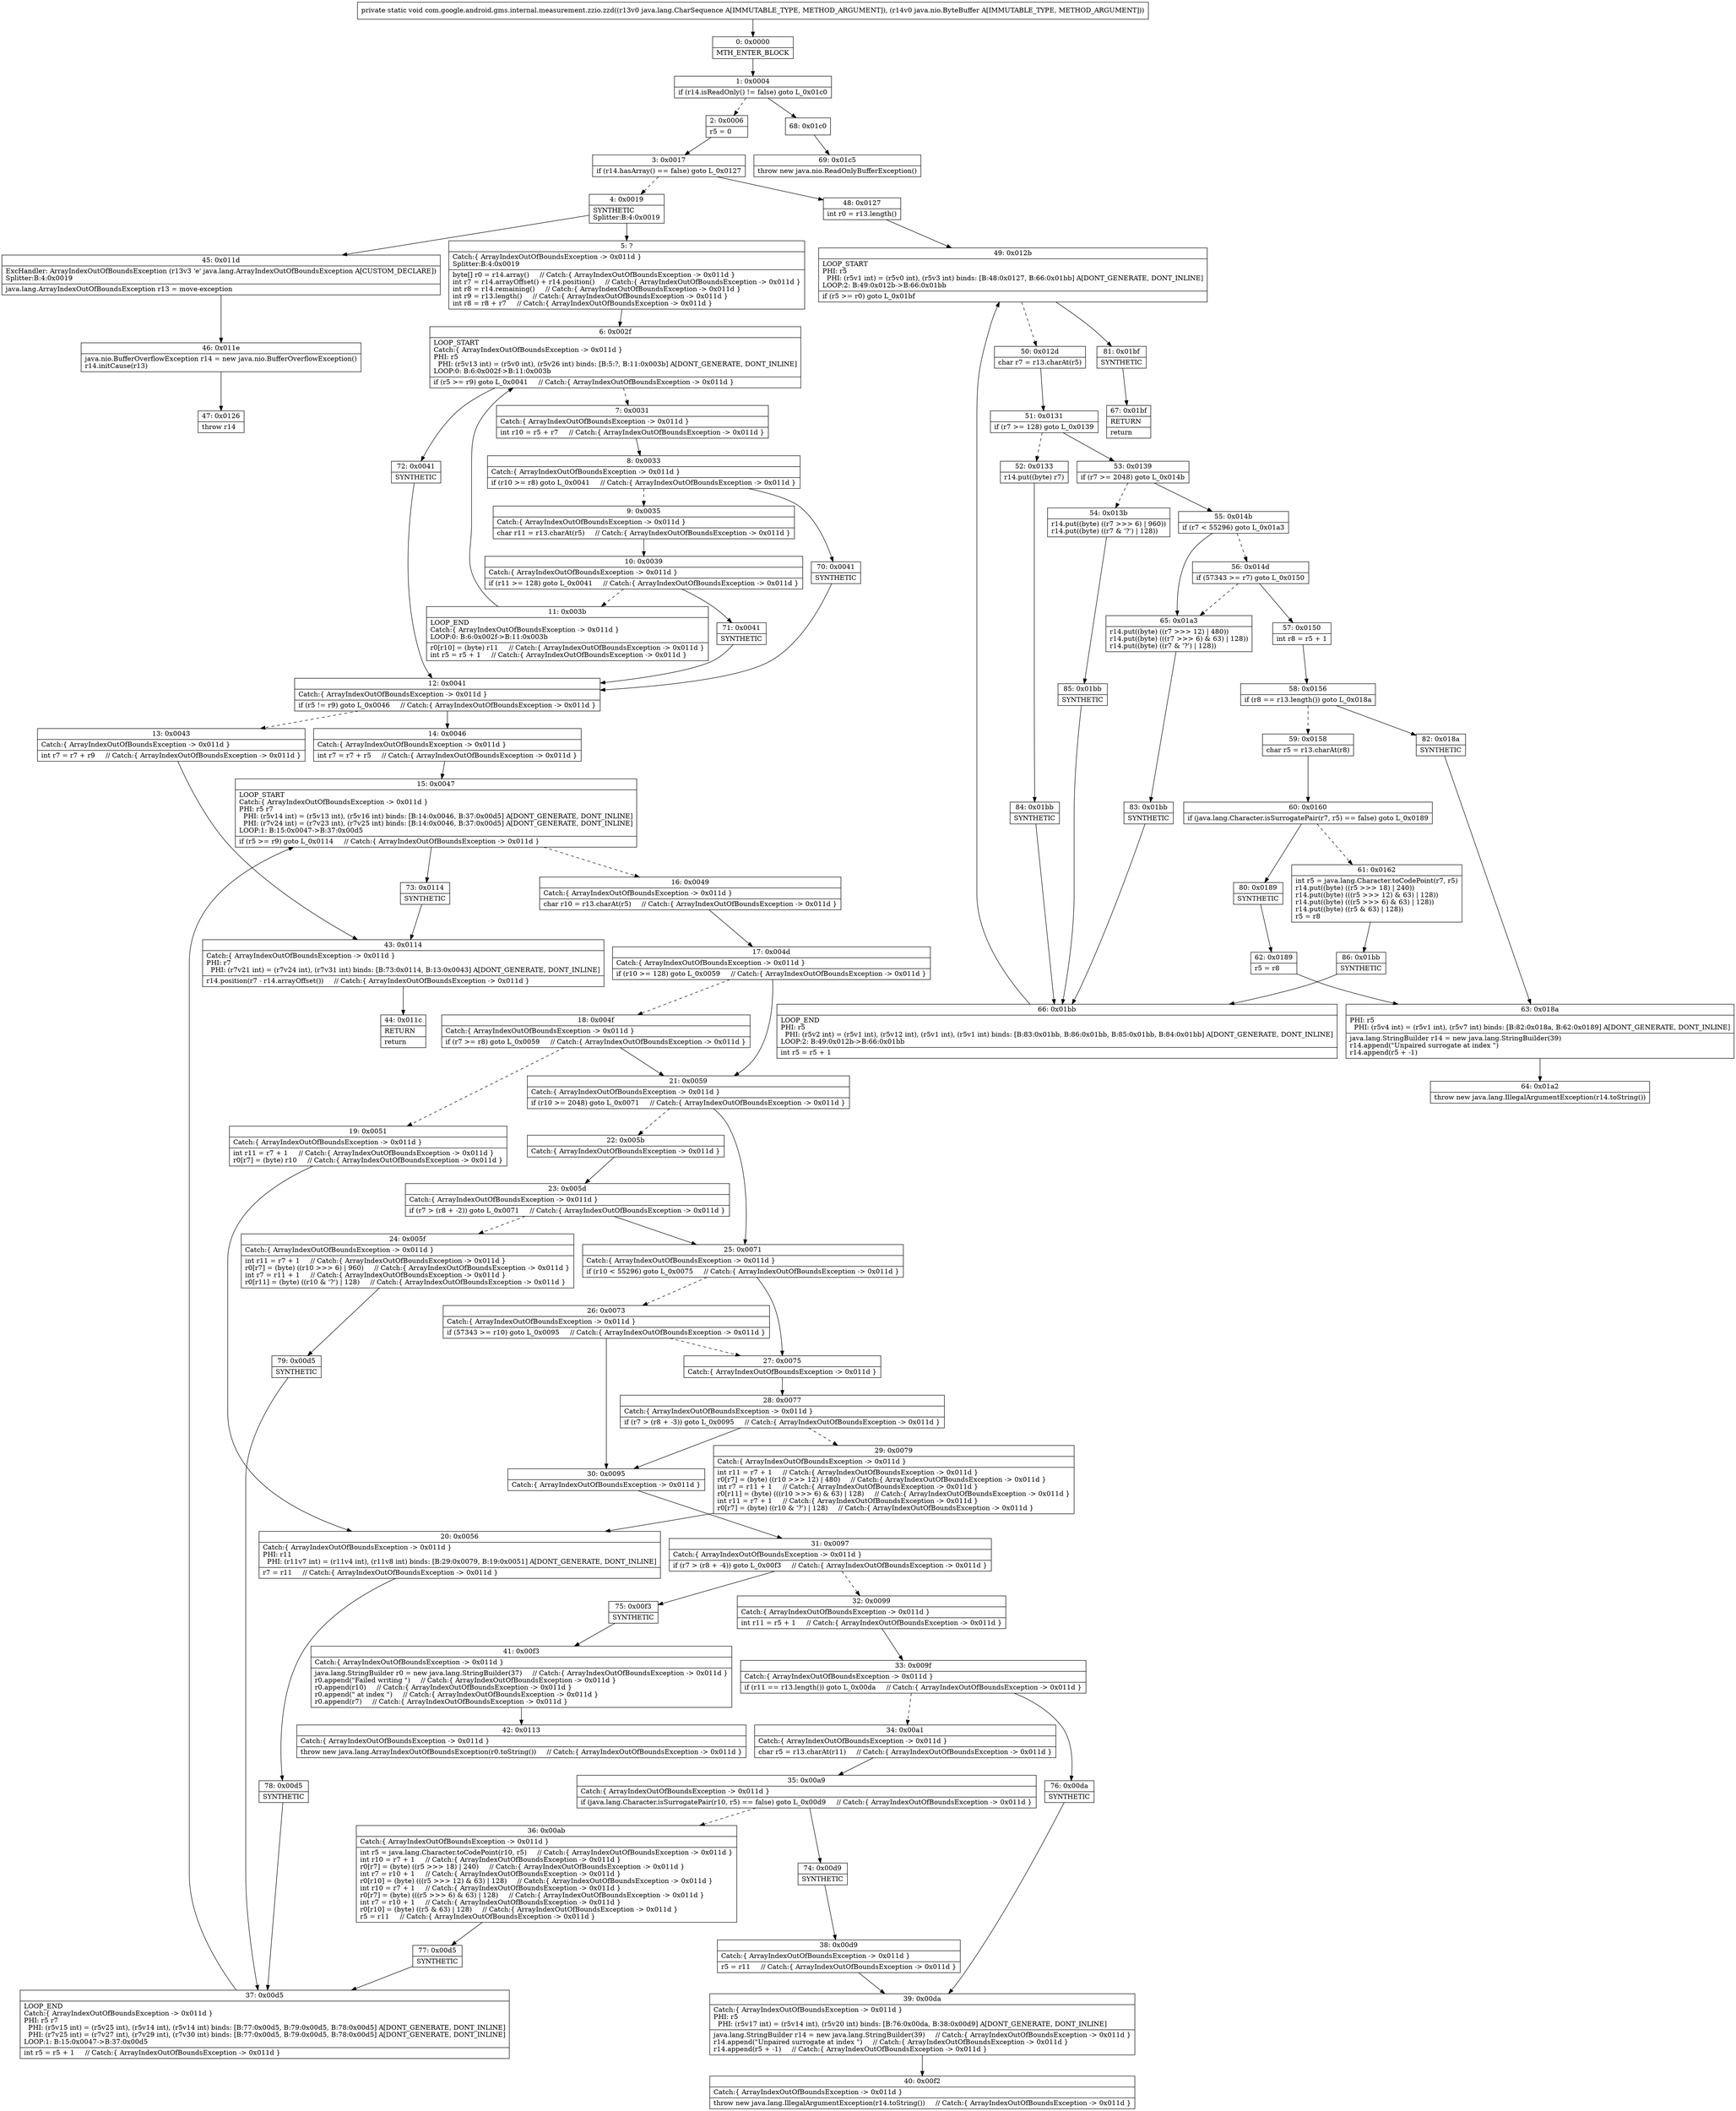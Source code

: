 digraph "CFG forcom.google.android.gms.internal.measurement.zzio.zzd(Ljava\/lang\/CharSequence;Ljava\/nio\/ByteBuffer;)V" {
Node_0 [shape=record,label="{0\:\ 0x0000|MTH_ENTER_BLOCK\l}"];
Node_1 [shape=record,label="{1\:\ 0x0004|if (r14.isReadOnly() != false) goto L_0x01c0\l}"];
Node_2 [shape=record,label="{2\:\ 0x0006|r5 = 0\l}"];
Node_3 [shape=record,label="{3\:\ 0x0017|if (r14.hasArray() == false) goto L_0x0127\l}"];
Node_4 [shape=record,label="{4\:\ 0x0019|SYNTHETIC\lSplitter:B:4:0x0019\l}"];
Node_5 [shape=record,label="{5\:\ ?|Catch:\{ ArrayIndexOutOfBoundsException \-\> 0x011d \}\lSplitter:B:4:0x0019\l|byte[] r0 = r14.array()     \/\/ Catch:\{ ArrayIndexOutOfBoundsException \-\> 0x011d \}\lint r7 = r14.arrayOffset() + r14.position()     \/\/ Catch:\{ ArrayIndexOutOfBoundsException \-\> 0x011d \}\lint r8 = r14.remaining()     \/\/ Catch:\{ ArrayIndexOutOfBoundsException \-\> 0x011d \}\lint r9 = r13.length()     \/\/ Catch:\{ ArrayIndexOutOfBoundsException \-\> 0x011d \}\lint r8 = r8 + r7     \/\/ Catch:\{ ArrayIndexOutOfBoundsException \-\> 0x011d \}\l}"];
Node_6 [shape=record,label="{6\:\ 0x002f|LOOP_START\lCatch:\{ ArrayIndexOutOfBoundsException \-\> 0x011d \}\lPHI: r5 \l  PHI: (r5v13 int) = (r5v0 int), (r5v26 int) binds: [B:5:?, B:11:0x003b] A[DONT_GENERATE, DONT_INLINE]\lLOOP:0: B:6:0x002f\-\>B:11:0x003b\l|if (r5 \>= r9) goto L_0x0041     \/\/ Catch:\{ ArrayIndexOutOfBoundsException \-\> 0x011d \}\l}"];
Node_7 [shape=record,label="{7\:\ 0x0031|Catch:\{ ArrayIndexOutOfBoundsException \-\> 0x011d \}\l|int r10 = r5 + r7     \/\/ Catch:\{ ArrayIndexOutOfBoundsException \-\> 0x011d \}\l}"];
Node_8 [shape=record,label="{8\:\ 0x0033|Catch:\{ ArrayIndexOutOfBoundsException \-\> 0x011d \}\l|if (r10 \>= r8) goto L_0x0041     \/\/ Catch:\{ ArrayIndexOutOfBoundsException \-\> 0x011d \}\l}"];
Node_9 [shape=record,label="{9\:\ 0x0035|Catch:\{ ArrayIndexOutOfBoundsException \-\> 0x011d \}\l|char r11 = r13.charAt(r5)     \/\/ Catch:\{ ArrayIndexOutOfBoundsException \-\> 0x011d \}\l}"];
Node_10 [shape=record,label="{10\:\ 0x0039|Catch:\{ ArrayIndexOutOfBoundsException \-\> 0x011d \}\l|if (r11 \>= 128) goto L_0x0041     \/\/ Catch:\{ ArrayIndexOutOfBoundsException \-\> 0x011d \}\l}"];
Node_11 [shape=record,label="{11\:\ 0x003b|LOOP_END\lCatch:\{ ArrayIndexOutOfBoundsException \-\> 0x011d \}\lLOOP:0: B:6:0x002f\-\>B:11:0x003b\l|r0[r10] = (byte) r11     \/\/ Catch:\{ ArrayIndexOutOfBoundsException \-\> 0x011d \}\lint r5 = r5 + 1     \/\/ Catch:\{ ArrayIndexOutOfBoundsException \-\> 0x011d \}\l}"];
Node_12 [shape=record,label="{12\:\ 0x0041|Catch:\{ ArrayIndexOutOfBoundsException \-\> 0x011d \}\l|if (r5 != r9) goto L_0x0046     \/\/ Catch:\{ ArrayIndexOutOfBoundsException \-\> 0x011d \}\l}"];
Node_13 [shape=record,label="{13\:\ 0x0043|Catch:\{ ArrayIndexOutOfBoundsException \-\> 0x011d \}\l|int r7 = r7 + r9     \/\/ Catch:\{ ArrayIndexOutOfBoundsException \-\> 0x011d \}\l}"];
Node_14 [shape=record,label="{14\:\ 0x0046|Catch:\{ ArrayIndexOutOfBoundsException \-\> 0x011d \}\l|int r7 = r7 + r5     \/\/ Catch:\{ ArrayIndexOutOfBoundsException \-\> 0x011d \}\l}"];
Node_15 [shape=record,label="{15\:\ 0x0047|LOOP_START\lCatch:\{ ArrayIndexOutOfBoundsException \-\> 0x011d \}\lPHI: r5 r7 \l  PHI: (r5v14 int) = (r5v13 int), (r5v16 int) binds: [B:14:0x0046, B:37:0x00d5] A[DONT_GENERATE, DONT_INLINE]\l  PHI: (r7v24 int) = (r7v23 int), (r7v25 int) binds: [B:14:0x0046, B:37:0x00d5] A[DONT_GENERATE, DONT_INLINE]\lLOOP:1: B:15:0x0047\-\>B:37:0x00d5\l|if (r5 \>= r9) goto L_0x0114     \/\/ Catch:\{ ArrayIndexOutOfBoundsException \-\> 0x011d \}\l}"];
Node_16 [shape=record,label="{16\:\ 0x0049|Catch:\{ ArrayIndexOutOfBoundsException \-\> 0x011d \}\l|char r10 = r13.charAt(r5)     \/\/ Catch:\{ ArrayIndexOutOfBoundsException \-\> 0x011d \}\l}"];
Node_17 [shape=record,label="{17\:\ 0x004d|Catch:\{ ArrayIndexOutOfBoundsException \-\> 0x011d \}\l|if (r10 \>= 128) goto L_0x0059     \/\/ Catch:\{ ArrayIndexOutOfBoundsException \-\> 0x011d \}\l}"];
Node_18 [shape=record,label="{18\:\ 0x004f|Catch:\{ ArrayIndexOutOfBoundsException \-\> 0x011d \}\l|if (r7 \>= r8) goto L_0x0059     \/\/ Catch:\{ ArrayIndexOutOfBoundsException \-\> 0x011d \}\l}"];
Node_19 [shape=record,label="{19\:\ 0x0051|Catch:\{ ArrayIndexOutOfBoundsException \-\> 0x011d \}\l|int r11 = r7 + 1     \/\/ Catch:\{ ArrayIndexOutOfBoundsException \-\> 0x011d \}\lr0[r7] = (byte) r10     \/\/ Catch:\{ ArrayIndexOutOfBoundsException \-\> 0x011d \}\l}"];
Node_20 [shape=record,label="{20\:\ 0x0056|Catch:\{ ArrayIndexOutOfBoundsException \-\> 0x011d \}\lPHI: r11 \l  PHI: (r11v7 int) = (r11v4 int), (r11v8 int) binds: [B:29:0x0079, B:19:0x0051] A[DONT_GENERATE, DONT_INLINE]\l|r7 = r11     \/\/ Catch:\{ ArrayIndexOutOfBoundsException \-\> 0x011d \}\l}"];
Node_21 [shape=record,label="{21\:\ 0x0059|Catch:\{ ArrayIndexOutOfBoundsException \-\> 0x011d \}\l|if (r10 \>= 2048) goto L_0x0071     \/\/ Catch:\{ ArrayIndexOutOfBoundsException \-\> 0x011d \}\l}"];
Node_22 [shape=record,label="{22\:\ 0x005b|Catch:\{ ArrayIndexOutOfBoundsException \-\> 0x011d \}\l}"];
Node_23 [shape=record,label="{23\:\ 0x005d|Catch:\{ ArrayIndexOutOfBoundsException \-\> 0x011d \}\l|if (r7 \> (r8 + \-2)) goto L_0x0071     \/\/ Catch:\{ ArrayIndexOutOfBoundsException \-\> 0x011d \}\l}"];
Node_24 [shape=record,label="{24\:\ 0x005f|Catch:\{ ArrayIndexOutOfBoundsException \-\> 0x011d \}\l|int r11 = r7 + 1     \/\/ Catch:\{ ArrayIndexOutOfBoundsException \-\> 0x011d \}\lr0[r7] = (byte) ((r10 \>\>\> 6) \| 960)     \/\/ Catch:\{ ArrayIndexOutOfBoundsException \-\> 0x011d \}\lint r7 = r11 + 1     \/\/ Catch:\{ ArrayIndexOutOfBoundsException \-\> 0x011d \}\lr0[r11] = (byte) ((r10 & '?') \| 128)     \/\/ Catch:\{ ArrayIndexOutOfBoundsException \-\> 0x011d \}\l}"];
Node_25 [shape=record,label="{25\:\ 0x0071|Catch:\{ ArrayIndexOutOfBoundsException \-\> 0x011d \}\l|if (r10 \< 55296) goto L_0x0075     \/\/ Catch:\{ ArrayIndexOutOfBoundsException \-\> 0x011d \}\l}"];
Node_26 [shape=record,label="{26\:\ 0x0073|Catch:\{ ArrayIndexOutOfBoundsException \-\> 0x011d \}\l|if (57343 \>= r10) goto L_0x0095     \/\/ Catch:\{ ArrayIndexOutOfBoundsException \-\> 0x011d \}\l}"];
Node_27 [shape=record,label="{27\:\ 0x0075|Catch:\{ ArrayIndexOutOfBoundsException \-\> 0x011d \}\l}"];
Node_28 [shape=record,label="{28\:\ 0x0077|Catch:\{ ArrayIndexOutOfBoundsException \-\> 0x011d \}\l|if (r7 \> (r8 + \-3)) goto L_0x0095     \/\/ Catch:\{ ArrayIndexOutOfBoundsException \-\> 0x011d \}\l}"];
Node_29 [shape=record,label="{29\:\ 0x0079|Catch:\{ ArrayIndexOutOfBoundsException \-\> 0x011d \}\l|int r11 = r7 + 1     \/\/ Catch:\{ ArrayIndexOutOfBoundsException \-\> 0x011d \}\lr0[r7] = (byte) ((r10 \>\>\> 12) \| 480)     \/\/ Catch:\{ ArrayIndexOutOfBoundsException \-\> 0x011d \}\lint r7 = r11 + 1     \/\/ Catch:\{ ArrayIndexOutOfBoundsException \-\> 0x011d \}\lr0[r11] = (byte) (((r10 \>\>\> 6) & 63) \| 128)     \/\/ Catch:\{ ArrayIndexOutOfBoundsException \-\> 0x011d \}\lint r11 = r7 + 1     \/\/ Catch:\{ ArrayIndexOutOfBoundsException \-\> 0x011d \}\lr0[r7] = (byte) ((r10 & '?') \| 128)     \/\/ Catch:\{ ArrayIndexOutOfBoundsException \-\> 0x011d \}\l}"];
Node_30 [shape=record,label="{30\:\ 0x0095|Catch:\{ ArrayIndexOutOfBoundsException \-\> 0x011d \}\l}"];
Node_31 [shape=record,label="{31\:\ 0x0097|Catch:\{ ArrayIndexOutOfBoundsException \-\> 0x011d \}\l|if (r7 \> (r8 + \-4)) goto L_0x00f3     \/\/ Catch:\{ ArrayIndexOutOfBoundsException \-\> 0x011d \}\l}"];
Node_32 [shape=record,label="{32\:\ 0x0099|Catch:\{ ArrayIndexOutOfBoundsException \-\> 0x011d \}\l|int r11 = r5 + 1     \/\/ Catch:\{ ArrayIndexOutOfBoundsException \-\> 0x011d \}\l}"];
Node_33 [shape=record,label="{33\:\ 0x009f|Catch:\{ ArrayIndexOutOfBoundsException \-\> 0x011d \}\l|if (r11 == r13.length()) goto L_0x00da     \/\/ Catch:\{ ArrayIndexOutOfBoundsException \-\> 0x011d \}\l}"];
Node_34 [shape=record,label="{34\:\ 0x00a1|Catch:\{ ArrayIndexOutOfBoundsException \-\> 0x011d \}\l|char r5 = r13.charAt(r11)     \/\/ Catch:\{ ArrayIndexOutOfBoundsException \-\> 0x011d \}\l}"];
Node_35 [shape=record,label="{35\:\ 0x00a9|Catch:\{ ArrayIndexOutOfBoundsException \-\> 0x011d \}\l|if (java.lang.Character.isSurrogatePair(r10, r5) == false) goto L_0x00d9     \/\/ Catch:\{ ArrayIndexOutOfBoundsException \-\> 0x011d \}\l}"];
Node_36 [shape=record,label="{36\:\ 0x00ab|Catch:\{ ArrayIndexOutOfBoundsException \-\> 0x011d \}\l|int r5 = java.lang.Character.toCodePoint(r10, r5)     \/\/ Catch:\{ ArrayIndexOutOfBoundsException \-\> 0x011d \}\lint r10 = r7 + 1     \/\/ Catch:\{ ArrayIndexOutOfBoundsException \-\> 0x011d \}\lr0[r7] = (byte) ((r5 \>\>\> 18) \| 240)     \/\/ Catch:\{ ArrayIndexOutOfBoundsException \-\> 0x011d \}\lint r7 = r10 + 1     \/\/ Catch:\{ ArrayIndexOutOfBoundsException \-\> 0x011d \}\lr0[r10] = (byte) (((r5 \>\>\> 12) & 63) \| 128)     \/\/ Catch:\{ ArrayIndexOutOfBoundsException \-\> 0x011d \}\lint r10 = r7 + 1     \/\/ Catch:\{ ArrayIndexOutOfBoundsException \-\> 0x011d \}\lr0[r7] = (byte) (((r5 \>\>\> 6) & 63) \| 128)     \/\/ Catch:\{ ArrayIndexOutOfBoundsException \-\> 0x011d \}\lint r7 = r10 + 1     \/\/ Catch:\{ ArrayIndexOutOfBoundsException \-\> 0x011d \}\lr0[r10] = (byte) ((r5 & 63) \| 128)     \/\/ Catch:\{ ArrayIndexOutOfBoundsException \-\> 0x011d \}\lr5 = r11     \/\/ Catch:\{ ArrayIndexOutOfBoundsException \-\> 0x011d \}\l}"];
Node_37 [shape=record,label="{37\:\ 0x00d5|LOOP_END\lCatch:\{ ArrayIndexOutOfBoundsException \-\> 0x011d \}\lPHI: r5 r7 \l  PHI: (r5v15 int) = (r5v25 int), (r5v14 int), (r5v14 int) binds: [B:77:0x00d5, B:79:0x00d5, B:78:0x00d5] A[DONT_GENERATE, DONT_INLINE]\l  PHI: (r7v25 int) = (r7v27 int), (r7v29 int), (r7v30 int) binds: [B:77:0x00d5, B:79:0x00d5, B:78:0x00d5] A[DONT_GENERATE, DONT_INLINE]\lLOOP:1: B:15:0x0047\-\>B:37:0x00d5\l|int r5 = r5 + 1     \/\/ Catch:\{ ArrayIndexOutOfBoundsException \-\> 0x011d \}\l}"];
Node_38 [shape=record,label="{38\:\ 0x00d9|Catch:\{ ArrayIndexOutOfBoundsException \-\> 0x011d \}\l|r5 = r11     \/\/ Catch:\{ ArrayIndexOutOfBoundsException \-\> 0x011d \}\l}"];
Node_39 [shape=record,label="{39\:\ 0x00da|Catch:\{ ArrayIndexOutOfBoundsException \-\> 0x011d \}\lPHI: r5 \l  PHI: (r5v17 int) = (r5v14 int), (r5v20 int) binds: [B:76:0x00da, B:38:0x00d9] A[DONT_GENERATE, DONT_INLINE]\l|java.lang.StringBuilder r14 = new java.lang.StringBuilder(39)     \/\/ Catch:\{ ArrayIndexOutOfBoundsException \-\> 0x011d \}\lr14.append(\"Unpaired surrogate at index \")     \/\/ Catch:\{ ArrayIndexOutOfBoundsException \-\> 0x011d \}\lr14.append(r5 + \-1)     \/\/ Catch:\{ ArrayIndexOutOfBoundsException \-\> 0x011d \}\l}"];
Node_40 [shape=record,label="{40\:\ 0x00f2|Catch:\{ ArrayIndexOutOfBoundsException \-\> 0x011d \}\l|throw new java.lang.IllegalArgumentException(r14.toString())     \/\/ Catch:\{ ArrayIndexOutOfBoundsException \-\> 0x011d \}\l}"];
Node_41 [shape=record,label="{41\:\ 0x00f3|Catch:\{ ArrayIndexOutOfBoundsException \-\> 0x011d \}\l|java.lang.StringBuilder r0 = new java.lang.StringBuilder(37)     \/\/ Catch:\{ ArrayIndexOutOfBoundsException \-\> 0x011d \}\lr0.append(\"Failed writing \")     \/\/ Catch:\{ ArrayIndexOutOfBoundsException \-\> 0x011d \}\lr0.append(r10)     \/\/ Catch:\{ ArrayIndexOutOfBoundsException \-\> 0x011d \}\lr0.append(\" at index \")     \/\/ Catch:\{ ArrayIndexOutOfBoundsException \-\> 0x011d \}\lr0.append(r7)     \/\/ Catch:\{ ArrayIndexOutOfBoundsException \-\> 0x011d \}\l}"];
Node_42 [shape=record,label="{42\:\ 0x0113|Catch:\{ ArrayIndexOutOfBoundsException \-\> 0x011d \}\l|throw new java.lang.ArrayIndexOutOfBoundsException(r0.toString())     \/\/ Catch:\{ ArrayIndexOutOfBoundsException \-\> 0x011d \}\l}"];
Node_43 [shape=record,label="{43\:\ 0x0114|Catch:\{ ArrayIndexOutOfBoundsException \-\> 0x011d \}\lPHI: r7 \l  PHI: (r7v21 int) = (r7v24 int), (r7v31 int) binds: [B:73:0x0114, B:13:0x0043] A[DONT_GENERATE, DONT_INLINE]\l|r14.position(r7 \- r14.arrayOffset())     \/\/ Catch:\{ ArrayIndexOutOfBoundsException \-\> 0x011d \}\l}"];
Node_44 [shape=record,label="{44\:\ 0x011c|RETURN\l|return\l}"];
Node_45 [shape=record,label="{45\:\ 0x011d|ExcHandler: ArrayIndexOutOfBoundsException (r13v3 'e' java.lang.ArrayIndexOutOfBoundsException A[CUSTOM_DECLARE])\lSplitter:B:4:0x0019\l|java.lang.ArrayIndexOutOfBoundsException r13 = move\-exception\l}"];
Node_46 [shape=record,label="{46\:\ 0x011e|java.nio.BufferOverflowException r14 = new java.nio.BufferOverflowException()\lr14.initCause(r13)\l}"];
Node_47 [shape=record,label="{47\:\ 0x0126|throw r14\l}"];
Node_48 [shape=record,label="{48\:\ 0x0127|int r0 = r13.length()\l}"];
Node_49 [shape=record,label="{49\:\ 0x012b|LOOP_START\lPHI: r5 \l  PHI: (r5v1 int) = (r5v0 int), (r5v3 int) binds: [B:48:0x0127, B:66:0x01bb] A[DONT_GENERATE, DONT_INLINE]\lLOOP:2: B:49:0x012b\-\>B:66:0x01bb\l|if (r5 \>= r0) goto L_0x01bf\l}"];
Node_50 [shape=record,label="{50\:\ 0x012d|char r7 = r13.charAt(r5)\l}"];
Node_51 [shape=record,label="{51\:\ 0x0131|if (r7 \>= 128) goto L_0x0139\l}"];
Node_52 [shape=record,label="{52\:\ 0x0133|r14.put((byte) r7)\l}"];
Node_53 [shape=record,label="{53\:\ 0x0139|if (r7 \>= 2048) goto L_0x014b\l}"];
Node_54 [shape=record,label="{54\:\ 0x013b|r14.put((byte) ((r7 \>\>\> 6) \| 960))\lr14.put((byte) ((r7 & '?') \| 128))\l}"];
Node_55 [shape=record,label="{55\:\ 0x014b|if (r7 \< 55296) goto L_0x01a3\l}"];
Node_56 [shape=record,label="{56\:\ 0x014d|if (57343 \>= r7) goto L_0x0150\l}"];
Node_57 [shape=record,label="{57\:\ 0x0150|int r8 = r5 + 1\l}"];
Node_58 [shape=record,label="{58\:\ 0x0156|if (r8 == r13.length()) goto L_0x018a\l}"];
Node_59 [shape=record,label="{59\:\ 0x0158|char r5 = r13.charAt(r8)\l}"];
Node_60 [shape=record,label="{60\:\ 0x0160|if (java.lang.Character.isSurrogatePair(r7, r5) == false) goto L_0x0189\l}"];
Node_61 [shape=record,label="{61\:\ 0x0162|int r5 = java.lang.Character.toCodePoint(r7, r5)\lr14.put((byte) ((r5 \>\>\> 18) \| 240))\lr14.put((byte) (((r5 \>\>\> 12) & 63) \| 128))\lr14.put((byte) (((r5 \>\>\> 6) & 63) \| 128))\lr14.put((byte) ((r5 & 63) \| 128))\lr5 = r8\l}"];
Node_62 [shape=record,label="{62\:\ 0x0189|r5 = r8\l}"];
Node_63 [shape=record,label="{63\:\ 0x018a|PHI: r5 \l  PHI: (r5v4 int) = (r5v1 int), (r5v7 int) binds: [B:82:0x018a, B:62:0x0189] A[DONT_GENERATE, DONT_INLINE]\l|java.lang.StringBuilder r14 = new java.lang.StringBuilder(39)\lr14.append(\"Unpaired surrogate at index \")\lr14.append(r5 + \-1)\l}"];
Node_64 [shape=record,label="{64\:\ 0x01a2|throw new java.lang.IllegalArgumentException(r14.toString())\l}"];
Node_65 [shape=record,label="{65\:\ 0x01a3|r14.put((byte) ((r7 \>\>\> 12) \| 480))\lr14.put((byte) (((r7 \>\>\> 6) & 63) \| 128))\lr14.put((byte) ((r7 & '?') \| 128))\l}"];
Node_66 [shape=record,label="{66\:\ 0x01bb|LOOP_END\lPHI: r5 \l  PHI: (r5v2 int) = (r5v1 int), (r5v12 int), (r5v1 int), (r5v1 int) binds: [B:83:0x01bb, B:86:0x01bb, B:85:0x01bb, B:84:0x01bb] A[DONT_GENERATE, DONT_INLINE]\lLOOP:2: B:49:0x012b\-\>B:66:0x01bb\l|int r5 = r5 + 1\l}"];
Node_67 [shape=record,label="{67\:\ 0x01bf|RETURN\l|return\l}"];
Node_68 [shape=record,label="{68\:\ 0x01c0}"];
Node_69 [shape=record,label="{69\:\ 0x01c5|throw new java.nio.ReadOnlyBufferException()\l}"];
Node_70 [shape=record,label="{70\:\ 0x0041|SYNTHETIC\l}"];
Node_71 [shape=record,label="{71\:\ 0x0041|SYNTHETIC\l}"];
Node_72 [shape=record,label="{72\:\ 0x0041|SYNTHETIC\l}"];
Node_73 [shape=record,label="{73\:\ 0x0114|SYNTHETIC\l}"];
Node_74 [shape=record,label="{74\:\ 0x00d9|SYNTHETIC\l}"];
Node_75 [shape=record,label="{75\:\ 0x00f3|SYNTHETIC\l}"];
Node_76 [shape=record,label="{76\:\ 0x00da|SYNTHETIC\l}"];
Node_77 [shape=record,label="{77\:\ 0x00d5|SYNTHETIC\l}"];
Node_78 [shape=record,label="{78\:\ 0x00d5|SYNTHETIC\l}"];
Node_79 [shape=record,label="{79\:\ 0x00d5|SYNTHETIC\l}"];
Node_80 [shape=record,label="{80\:\ 0x0189|SYNTHETIC\l}"];
Node_81 [shape=record,label="{81\:\ 0x01bf|SYNTHETIC\l}"];
Node_82 [shape=record,label="{82\:\ 0x018a|SYNTHETIC\l}"];
Node_83 [shape=record,label="{83\:\ 0x01bb|SYNTHETIC\l}"];
Node_84 [shape=record,label="{84\:\ 0x01bb|SYNTHETIC\l}"];
Node_85 [shape=record,label="{85\:\ 0x01bb|SYNTHETIC\l}"];
Node_86 [shape=record,label="{86\:\ 0x01bb|SYNTHETIC\l}"];
MethodNode[shape=record,label="{private static void com.google.android.gms.internal.measurement.zzio.zzd((r13v0 java.lang.CharSequence A[IMMUTABLE_TYPE, METHOD_ARGUMENT]), (r14v0 java.nio.ByteBuffer A[IMMUTABLE_TYPE, METHOD_ARGUMENT])) }"];
MethodNode -> Node_0;
Node_0 -> Node_1;
Node_1 -> Node_2[style=dashed];
Node_1 -> Node_68;
Node_2 -> Node_3;
Node_3 -> Node_4[style=dashed];
Node_3 -> Node_48;
Node_4 -> Node_5;
Node_4 -> Node_45;
Node_5 -> Node_6;
Node_6 -> Node_7[style=dashed];
Node_6 -> Node_72;
Node_7 -> Node_8;
Node_8 -> Node_9[style=dashed];
Node_8 -> Node_70;
Node_9 -> Node_10;
Node_10 -> Node_11[style=dashed];
Node_10 -> Node_71;
Node_11 -> Node_6;
Node_12 -> Node_13[style=dashed];
Node_12 -> Node_14;
Node_13 -> Node_43;
Node_14 -> Node_15;
Node_15 -> Node_16[style=dashed];
Node_15 -> Node_73;
Node_16 -> Node_17;
Node_17 -> Node_18[style=dashed];
Node_17 -> Node_21;
Node_18 -> Node_19[style=dashed];
Node_18 -> Node_21;
Node_19 -> Node_20;
Node_20 -> Node_78;
Node_21 -> Node_22[style=dashed];
Node_21 -> Node_25;
Node_22 -> Node_23;
Node_23 -> Node_24[style=dashed];
Node_23 -> Node_25;
Node_24 -> Node_79;
Node_25 -> Node_26[style=dashed];
Node_25 -> Node_27;
Node_26 -> Node_27[style=dashed];
Node_26 -> Node_30;
Node_27 -> Node_28;
Node_28 -> Node_29[style=dashed];
Node_28 -> Node_30;
Node_29 -> Node_20;
Node_30 -> Node_31;
Node_31 -> Node_32[style=dashed];
Node_31 -> Node_75;
Node_32 -> Node_33;
Node_33 -> Node_34[style=dashed];
Node_33 -> Node_76;
Node_34 -> Node_35;
Node_35 -> Node_36[style=dashed];
Node_35 -> Node_74;
Node_36 -> Node_77;
Node_37 -> Node_15;
Node_38 -> Node_39;
Node_39 -> Node_40;
Node_41 -> Node_42;
Node_43 -> Node_44;
Node_45 -> Node_46;
Node_46 -> Node_47;
Node_48 -> Node_49;
Node_49 -> Node_50[style=dashed];
Node_49 -> Node_81;
Node_50 -> Node_51;
Node_51 -> Node_52[style=dashed];
Node_51 -> Node_53;
Node_52 -> Node_84;
Node_53 -> Node_54[style=dashed];
Node_53 -> Node_55;
Node_54 -> Node_85;
Node_55 -> Node_56[style=dashed];
Node_55 -> Node_65;
Node_56 -> Node_57;
Node_56 -> Node_65[style=dashed];
Node_57 -> Node_58;
Node_58 -> Node_59[style=dashed];
Node_58 -> Node_82;
Node_59 -> Node_60;
Node_60 -> Node_61[style=dashed];
Node_60 -> Node_80;
Node_61 -> Node_86;
Node_62 -> Node_63;
Node_63 -> Node_64;
Node_65 -> Node_83;
Node_66 -> Node_49;
Node_68 -> Node_69;
Node_70 -> Node_12;
Node_71 -> Node_12;
Node_72 -> Node_12;
Node_73 -> Node_43;
Node_74 -> Node_38;
Node_75 -> Node_41;
Node_76 -> Node_39;
Node_77 -> Node_37;
Node_78 -> Node_37;
Node_79 -> Node_37;
Node_80 -> Node_62;
Node_81 -> Node_67;
Node_82 -> Node_63;
Node_83 -> Node_66;
Node_84 -> Node_66;
Node_85 -> Node_66;
Node_86 -> Node_66;
}

